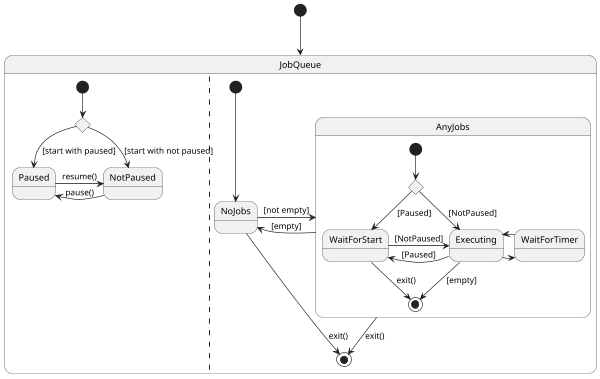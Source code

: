@startuml JobQueue
scale 600*400

[*] --> JobQueue

state JobQueue{
  state oninitialize<<choice>>

  [*] --> oninitialize
  oninitialize --> Paused: [start with paused]
  oninitialize --> NotPaused: [start with not paused]

  Paused -right-> NotPaused: resume()
  NotPaused -left-> Paused: pause()

  ||

  [*] --> NoJobs
  NoJobs -right-> AnyJobs: [not empty]
  AnyJobs -left-> NoJobs: [empty]

  NoJobs --> [*]: exit()
  AnyJobs --> [*]: exit()

  state AnyJobs{
    state canExecute<<choice>>
    [*] --> canExecute
    canExecute --> Executing: [NotPaused]
    canExecute --> WaitForStart: [Paused]
    Executing -right-> WaitForTimer
    Executing -left-> WaitForStart: [Paused]
    WaitForStart -right-> Executing: [NotPaused]
    WaitForTimer -right-> Executing
    Executing --> [*]: [empty]
    WaitForStart --> [*]: exit()
  }




}





@enduml